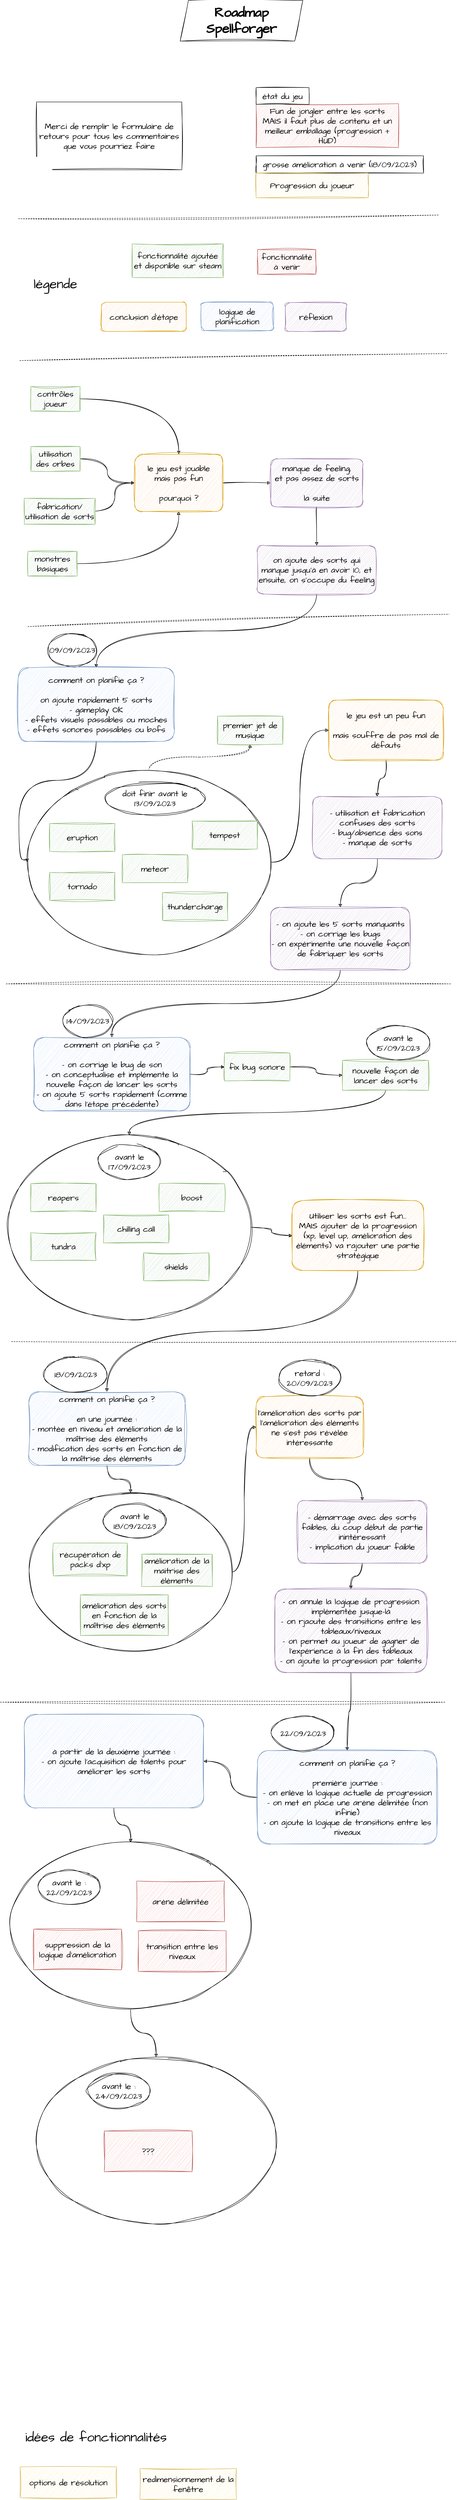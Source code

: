 <mxfile version="21.6.8" type="device">
  <diagram name="Page-1" id="iw9HBjLqABTfdSqXGwMk">
    <mxGraphModel dx="4088" dy="2394" grid="0" gridSize="10" guides="1" tooltips="1" connect="1" arrows="1" fold="1" page="1" pageScale="1" pageWidth="1169" pageHeight="827" background="none" math="0" shadow="0">
      <root>
        <mxCell id="0" />
        <mxCell id="1" parent="0" />
        <mxCell id="prTSOB0Ut9Qwy-XwtZUk-22" style="edgeStyle=orthogonalEdgeStyle;sketch=1;hachureGap=4;jiggle=2;curveFitting=1;orthogonalLoop=1;jettySize=auto;html=1;fontFamily=Architects Daughter;fontSource=https%3A%2F%2Ffonts.googleapis.com%2Fcss%3Ffamily%3DArchitects%2BDaughter;fontSize=16;curved=1;" edge="1" parent="1" source="prTSOB0Ut9Qwy-XwtZUk-18" target="prTSOB0Ut9Qwy-XwtZUk-21">
          <mxGeometry relative="1" as="geometry" />
        </mxCell>
        <mxCell id="prTSOB0Ut9Qwy-XwtZUk-18" value="" style="ellipse;whiteSpace=wrap;html=1;sketch=1;hachureGap=4;jiggle=2;curveFitting=1;fontFamily=Architects Daughter;fontSource=https%3A%2F%2Ffonts.googleapis.com%2Fcss%3Ffamily%3DArchitects%2BDaughter;fontSize=20;" vertex="1" parent="1">
          <mxGeometry x="49" y="4518" width="587" height="405" as="geometry" />
        </mxCell>
        <mxCell id="t03bDn6xGk0svH1o40CN-93" style="edgeStyle=orthogonalEdgeStyle;sketch=1;hachureGap=4;jiggle=2;curveFitting=1;orthogonalLoop=1;jettySize=auto;html=1;fontFamily=Architects Daughter;fontSource=https%3A%2F%2Ffonts.googleapis.com%2Fcss%3Ffamily%3DArchitects%2BDaughter;fontSize=16;curved=1;dashed=1;" parent="1" source="t03bDn6xGk0svH1o40CN-61" target="t03bDn6xGk0svH1o40CN-92" edge="1">
          <mxGeometry relative="1" as="geometry" />
        </mxCell>
        <mxCell id="4Mnw6en9qDmpaSsgo7LY-3" style="edgeStyle=orthogonalEdgeStyle;sketch=1;hachureGap=4;jiggle=2;curveFitting=1;orthogonalLoop=1;jettySize=auto;html=1;exitX=1;exitY=0.5;exitDx=0;exitDy=0;entryX=0;entryY=0.5;entryDx=0;entryDy=0;fontFamily=Architects Daughter;fontSource=https%3A%2F%2Ffonts.googleapis.com%2Fcss%3Ffamily%3DArchitects%2BDaughter;fontSize=16;curved=1;" parent="1" source="t03bDn6xGk0svH1o40CN-61" target="t03bDn6xGk0svH1o40CN-59" edge="1">
          <mxGeometry relative="1" as="geometry" />
        </mxCell>
        <mxCell id="t03bDn6xGk0svH1o40CN-61" value="" style="ellipse;whiteSpace=wrap;html=1;sketch=1;hachureGap=4;jiggle=2;curveFitting=1;fontFamily=Architects Daughter;fontSource=https%3A%2F%2Ffonts.googleapis.com%2Fcss%3Ffamily%3DArchitects%2BDaughter;fontSize=20;" parent="1" vertex="1">
          <mxGeometry x="90" y="1910" width="594" height="448" as="geometry" />
        </mxCell>
        <mxCell id="t03bDn6xGk0svH1o40CN-21" style="edgeStyle=orthogonalEdgeStyle;sketch=1;hachureGap=4;jiggle=2;curveFitting=1;orthogonalLoop=1;jettySize=auto;html=1;exitX=1;exitY=0.5;exitDx=0;exitDy=0;fontFamily=Architects Daughter;fontSource=https%3A%2F%2Ffonts.googleapis.com%2Fcss%3Ffamily%3DArchitects%2BDaughter;fontSize=16;curved=1;" parent="1" source="t03bDn6xGk0svH1o40CN-8" target="t03bDn6xGk0svH1o40CN-19" edge="1">
          <mxGeometry relative="1" as="geometry" />
        </mxCell>
        <mxCell id="t03bDn6xGk0svH1o40CN-8" value="contrôles joueur" style="rounded=0;whiteSpace=wrap;html=1;sketch=1;hachureGap=4;jiggle=2;curveFitting=1;fontFamily=Architects Daughter;fontSource=https%3A%2F%2Ffonts.googleapis.com%2Fcss%3Ffamily%3DArchitects%2BDaughter;fontSize=20;fillColor=#d5e8d4;strokeColor=#82b366;" parent="1" vertex="1">
          <mxGeometry x="99" y="977" width="120" height="60" as="geometry" />
        </mxCell>
        <mxCell id="t03bDn6xGk0svH1o40CN-20" style="edgeStyle=orthogonalEdgeStyle;sketch=1;hachureGap=4;jiggle=2;curveFitting=1;orthogonalLoop=1;jettySize=auto;html=1;exitX=1;exitY=0.5;exitDx=0;exitDy=0;fontFamily=Architects Daughter;fontSource=https%3A%2F%2Ffonts.googleapis.com%2Fcss%3Ffamily%3DArchitects%2BDaughter;fontSize=16;curved=1;" parent="1" source="t03bDn6xGk0svH1o40CN-9" target="t03bDn6xGk0svH1o40CN-19" edge="1">
          <mxGeometry relative="1" as="geometry" />
        </mxCell>
        <mxCell id="t03bDn6xGk0svH1o40CN-9" value="utilisation des orbes" style="rounded=0;whiteSpace=wrap;html=1;sketch=1;hachureGap=4;jiggle=2;curveFitting=1;fontFamily=Architects Daughter;fontSource=https%3A%2F%2Ffonts.googleapis.com%2Fcss%3Ffamily%3DArchitects%2BDaughter;fontSize=20;fillColor=#d5e8d4;strokeColor=#82b366;" parent="1" vertex="1">
          <mxGeometry x="99" y="1123" width="120" height="60" as="geometry" />
        </mxCell>
        <mxCell id="t03bDn6xGk0svH1o40CN-22" style="edgeStyle=orthogonalEdgeStyle;sketch=1;hachureGap=4;jiggle=2;curveFitting=1;orthogonalLoop=1;jettySize=auto;html=1;exitX=1;exitY=0.5;exitDx=0;exitDy=0;fontFamily=Architects Daughter;fontSource=https%3A%2F%2Ffonts.googleapis.com%2Fcss%3Ffamily%3DArchitects%2BDaughter;fontSize=16;curved=1;" parent="1" source="t03bDn6xGk0svH1o40CN-10" target="t03bDn6xGk0svH1o40CN-19" edge="1">
          <mxGeometry relative="1" as="geometry" />
        </mxCell>
        <mxCell id="t03bDn6xGk0svH1o40CN-10" value="fabrication/&lt;br&gt;utilisation de sorts" style="rounded=0;whiteSpace=wrap;html=1;sketch=1;hachureGap=4;jiggle=2;curveFitting=1;fontFamily=Architects Daughter;fontSource=https%3A%2F%2Ffonts.googleapis.com%2Fcss%3Ffamily%3DArchitects%2BDaughter;fontSize=20;fillColor=#d5e8d4;strokeColor=#82b366;" parent="1" vertex="1">
          <mxGeometry x="83" y="1249" width="173" height="63" as="geometry" />
        </mxCell>
        <mxCell id="t03bDn6xGk0svH1o40CN-23" style="edgeStyle=orthogonalEdgeStyle;sketch=1;hachureGap=4;jiggle=2;curveFitting=1;orthogonalLoop=1;jettySize=auto;html=1;exitX=1;exitY=0.5;exitDx=0;exitDy=0;fontFamily=Architects Daughter;fontSource=https%3A%2F%2Ffonts.googleapis.com%2Fcss%3Ffamily%3DArchitects%2BDaughter;fontSize=16;curved=1;" parent="1" source="t03bDn6xGk0svH1o40CN-11" target="t03bDn6xGk0svH1o40CN-19" edge="1">
          <mxGeometry relative="1" as="geometry" />
        </mxCell>
        <mxCell id="t03bDn6xGk0svH1o40CN-11" value="monstres basiques" style="rounded=0;whiteSpace=wrap;html=1;sketch=1;hachureGap=4;jiggle=2;curveFitting=1;fontFamily=Architects Daughter;fontSource=https%3A%2F%2Ffonts.googleapis.com%2Fcss%3Ffamily%3DArchitects%2BDaughter;fontSize=20;fillColor=#d5e8d4;strokeColor=#82b366;" parent="1" vertex="1">
          <mxGeometry x="92" y="1378" width="120" height="60" as="geometry" />
        </mxCell>
        <mxCell id="t03bDn6xGk0svH1o40CN-26" style="edgeStyle=orthogonalEdgeStyle;sketch=1;hachureGap=4;jiggle=2;curveFitting=1;orthogonalLoop=1;jettySize=auto;html=1;exitX=1;exitY=0.5;exitDx=0;exitDy=0;fontFamily=Architects Daughter;fontSource=https%3A%2F%2Ffonts.googleapis.com%2Fcss%3Ffamily%3DArchitects%2BDaughter;fontSize=16;curved=1;" parent="1" source="t03bDn6xGk0svH1o40CN-19" target="t03bDn6xGk0svH1o40CN-68" edge="1">
          <mxGeometry relative="1" as="geometry">
            <mxPoint x="660.0" y="1209.526" as="targetPoint" />
          </mxGeometry>
        </mxCell>
        <mxCell id="t03bDn6xGk0svH1o40CN-19" value="le jeu est jouable&lt;br&gt;mais pas fun&lt;br&gt;&lt;br&gt;pourquoi ?" style="rounded=1;whiteSpace=wrap;html=1;sketch=1;hachureGap=4;jiggle=2;curveFitting=1;fontFamily=Architects Daughter;fontSource=https%3A%2F%2Ffonts.googleapis.com%2Fcss%3Ffamily%3DArchitects%2BDaughter;fontSize=20;fillColor=#ffe6cc;strokeColor=#d79b00;" parent="1" vertex="1">
          <mxGeometry x="352" y="1142" width="215" height="139" as="geometry" />
        </mxCell>
        <mxCell id="t03bDn6xGk0svH1o40CN-29" style="edgeStyle=orthogonalEdgeStyle;sketch=1;hachureGap=4;jiggle=2;curveFitting=1;orthogonalLoop=1;jettySize=auto;html=1;fontFamily=Architects Daughter;fontSource=https%3A%2F%2Ffonts.googleapis.com%2Fcss%3Ffamily%3DArchitects%2BDaughter;fontSize=16;curved=1;" parent="1" source="t03bDn6xGk0svH1o40CN-68" target="t03bDn6xGk0svH1o40CN-73" edge="1">
          <mxGeometry relative="1" as="geometry">
            <mxPoint x="777.5" y="1271" as="sourcePoint" />
            <mxPoint x="795.5" y="1370" as="targetPoint" />
          </mxGeometry>
        </mxCell>
        <mxCell id="t03bDn6xGk0svH1o40CN-34" style="edgeStyle=orthogonalEdgeStyle;sketch=1;hachureGap=4;jiggle=2;curveFitting=1;orthogonalLoop=1;jettySize=auto;html=1;exitX=0.5;exitY=1;exitDx=0;exitDy=0;fontFamily=Architects Daughter;fontSource=https%3A%2F%2Ffonts.googleapis.com%2Fcss%3Ffamily%3DArchitects%2BDaughter;fontSize=16;curved=1;" parent="1" source="t03bDn6xGk0svH1o40CN-73" target="t03bDn6xGk0svH1o40CN-74" edge="1">
          <mxGeometry relative="1" as="geometry">
            <mxPoint x="795.5" y="1493" as="sourcePoint" />
            <mxPoint x="275" y="1648" as="targetPoint" />
          </mxGeometry>
        </mxCell>
        <mxCell id="t03bDn6xGk0svH1o40CN-31" value="Roadmap&lt;br style=&quot;font-size: 32px;&quot;&gt;Spellforger" style="shape=parallelogram;perimeter=parallelogramPerimeter;whiteSpace=wrap;html=1;fixedSize=1;sketch=1;hachureGap=4;jiggle=2;curveFitting=1;fontFamily=Architects Daughter;fontSource=https%3A%2F%2Ffonts.googleapis.com%2Fcss%3Ffamily%3DArchitects%2BDaughter;fontSize=32;fontStyle=1" parent="1" vertex="1">
          <mxGeometry x="463" y="38" width="299" height="99" as="geometry" />
        </mxCell>
        <mxCell id="t03bDn6xGk0svH1o40CN-32" value="" style="endArrow=none;dashed=1;html=1;rounded=0;sketch=1;hachureGap=4;jiggle=2;curveFitting=1;fontFamily=Architects Daughter;fontSource=https%3A%2F%2Ffonts.googleapis.com%2Fcss%3Ffamily%3DArchitects%2BDaughter;fontSize=16;" parent="1" edge="1">
          <mxGeometry width="50" height="50" relative="1" as="geometry">
            <mxPoint x="92" y="1561" as="sourcePoint" />
            <mxPoint x="1118" y="1531" as="targetPoint" />
          </mxGeometry>
        </mxCell>
        <mxCell id="t03bDn6xGk0svH1o40CN-35" value="meteor" style="rounded=0;whiteSpace=wrap;html=1;sketch=1;hachureGap=4;jiggle=2;curveFitting=1;fontFamily=Architects Daughter;fontSource=https%3A%2F%2Ffonts.googleapis.com%2Fcss%3Ffamily%3DArchitects%2BDaughter;fontSize=20;fillColor=#d5e8d4;strokeColor=#82b366;" parent="1" vertex="1">
          <mxGeometry x="322" y="2116" width="159" height="68" as="geometry" />
        </mxCell>
        <mxCell id="t03bDn6xGk0svH1o40CN-37" value="eruption" style="rounded=0;whiteSpace=wrap;html=1;sketch=1;hachureGap=4;jiggle=2;curveFitting=1;fontFamily=Architects Daughter;fontSource=https%3A%2F%2Ffonts.googleapis.com%2Fcss%3Ffamily%3DArchitects%2BDaughter;fontSize=20;fillColor=#d5e8d4;strokeColor=#82b366;" parent="1" vertex="1">
          <mxGeometry x="145" y="2040" width="159" height="68" as="geometry" />
        </mxCell>
        <mxCell id="t03bDn6xGk0svH1o40CN-42" value="tornado" style="rounded=0;whiteSpace=wrap;html=1;sketch=1;hachureGap=4;jiggle=2;curveFitting=1;fontFamily=Architects Daughter;fontSource=https%3A%2F%2Ffonts.googleapis.com%2Fcss%3Ffamily%3DArchitects%2BDaughter;fontSize=20;fillColor=#d5e8d4;strokeColor=#82b366;" parent="1" vertex="1">
          <mxGeometry x="145" y="2159" width="159" height="68" as="geometry" />
        </mxCell>
        <mxCell id="t03bDn6xGk0svH1o40CN-47" value="tempest" style="rounded=0;whiteSpace=wrap;html=1;sketch=1;hachureGap=4;jiggle=2;curveFitting=1;fontFamily=Architects Daughter;fontSource=https%3A%2F%2Ffonts.googleapis.com%2Fcss%3Ffamily%3DArchitects%2BDaughter;fontSize=20;fillColor=#d5e8d4;strokeColor=#82b366;" parent="1" vertex="1">
          <mxGeometry x="492" y="2034" width="159" height="68" as="geometry" />
        </mxCell>
        <mxCell id="t03bDn6xGk0svH1o40CN-50" value="thundercharge" style="rounded=0;whiteSpace=wrap;html=1;sketch=1;hachureGap=4;jiggle=2;curveFitting=1;fontFamily=Architects Daughter;fontSource=https%3A%2F%2Ffonts.googleapis.com%2Fcss%3Ffamily%3DArchitects%2BDaughter;fontSize=20;fillColor=#d5e8d4;strokeColor=#82b366;" parent="1" vertex="1">
          <mxGeometry x="420" y="2208" width="159" height="68" as="geometry" />
        </mxCell>
        <mxCell id="t03bDn6xGk0svH1o40CN-57" value="09/09/2023" style="ellipse;whiteSpace=wrap;html=1;sketch=1;hachureGap=4;jiggle=2;curveFitting=1;fontFamily=Architects Daughter;fontSource=https%3A%2F%2Ffonts.googleapis.com%2Fcss%3Ffamily%3DArchitects%2BDaughter;fontSize=20;" parent="1" vertex="1">
          <mxGeometry x="140" y="1578" width="120" height="80" as="geometry" />
        </mxCell>
        <mxCell id="t03bDn6xGk0svH1o40CN-58" value="doit finir avant le&lt;br&gt;13/09/2023" style="ellipse;whiteSpace=wrap;html=1;sketch=1;hachureGap=4;jiggle=2;curveFitting=1;fontFamily=Architects Daughter;fontSource=https%3A%2F%2Ffonts.googleapis.com%2Fcss%3Ffamily%3DArchitects%2BDaughter;fontSize=20;" parent="1" vertex="1">
          <mxGeometry x="280" y="1939" width="243" height="80" as="geometry" />
        </mxCell>
        <mxCell id="4Mnw6en9qDmpaSsgo7LY-2" style="edgeStyle=orthogonalEdgeStyle;sketch=1;hachureGap=4;jiggle=2;curveFitting=1;orthogonalLoop=1;jettySize=auto;html=1;exitX=0.5;exitY=1;exitDx=0;exitDy=0;fontFamily=Architects Daughter;fontSource=https%3A%2F%2Ffonts.googleapis.com%2Fcss%3Ffamily%3DArchitects%2BDaughter;fontSize=16;curved=1;" parent="1" source="t03bDn6xGk0svH1o40CN-59" target="4Mnw6en9qDmpaSsgo7LY-1" edge="1">
          <mxGeometry relative="1" as="geometry" />
        </mxCell>
        <mxCell id="t03bDn6xGk0svH1o40CN-59" value="le jeu est un peu fun&lt;br&gt;&lt;br&gt;mais souffre de pas mal de défauts" style="rounded=1;whiteSpace=wrap;html=1;sketch=1;hachureGap=4;jiggle=2;curveFitting=1;fontFamily=Architects Daughter;fontSource=https%3A%2F%2Ffonts.googleapis.com%2Fcss%3Ffamily%3DArchitects%2BDaughter;fontSize=20;fillColor=#ffe6cc;strokeColor=#d79b00;" parent="1" vertex="1">
          <mxGeometry x="825" y="1740" width="279" height="146" as="geometry" />
        </mxCell>
        <mxCell id="t03bDn6xGk0svH1o40CN-66" value="fonctionnalité ajoutée et disponible sur steam" style="rounded=0;whiteSpace=wrap;html=1;sketch=1;hachureGap=4;jiggle=2;curveFitting=1;fontFamily=Architects Daughter;fontSource=https%3A%2F%2Ffonts.googleapis.com%2Fcss%3Ffamily%3DArchitects%2BDaughter;fontSize=20;fillColor=#d5e8d4;strokeColor=#82b366;" parent="1" vertex="1">
          <mxGeometry x="346" y="630" width="222" height="82" as="geometry" />
        </mxCell>
        <mxCell id="t03bDn6xGk0svH1o40CN-67" value="fonctionnalité&lt;br&gt;à venir" style="rounded=0;whiteSpace=wrap;html=1;sketch=1;hachureGap=4;jiggle=2;curveFitting=1;fontFamily=Architects Daughter;fontSource=https%3A%2F%2Ffonts.googleapis.com%2Fcss%3Ffamily%3DArchitects%2BDaughter;fontSize=20;fillColor=#f8cecc;strokeColor=#b85450;" parent="1" vertex="1">
          <mxGeometry x="651.5" y="644" width="142" height="60" as="geometry" />
        </mxCell>
        <mxCell id="t03bDn6xGk0svH1o40CN-68" value="manque de feeling,&lt;br&gt;et pas assez de sorts&lt;br&gt;&lt;br&gt;la suite" style="rounded=1;whiteSpace=wrap;html=1;sketch=1;hachureGap=4;jiggle=2;curveFitting=1;fontFamily=Architects Daughter;fontSource=https%3A%2F%2Ffonts.googleapis.com%2Fcss%3Ffamily%3DArchitects%2BDaughter;fontSize=20;fillColor=#e1d5e7;strokeColor=#9673a6;" parent="1" vertex="1">
          <mxGeometry x="683.5" y="1153" width="224" height="117" as="geometry" />
        </mxCell>
        <mxCell id="t03bDn6xGk0svH1o40CN-73" value="on ajoute des sorts qui manque jusqu&#39;à en avoir 10, et ensuite, on s&#39;occupe du feeling" style="rounded=1;whiteSpace=wrap;html=1;sketch=1;hachureGap=4;jiggle=2;curveFitting=1;fontFamily=Architects Daughter;fontSource=https%3A%2F%2Ffonts.googleapis.com%2Fcss%3Ffamily%3DArchitects%2BDaughter;fontSize=20;fillColor=#e1d5e7;strokeColor=#9673a6;" parent="1" vertex="1">
          <mxGeometry x="651" y="1364" width="289" height="118" as="geometry" />
        </mxCell>
        <mxCell id="t03bDn6xGk0svH1o40CN-81" style="edgeStyle=orthogonalEdgeStyle;sketch=1;hachureGap=4;jiggle=2;curveFitting=1;orthogonalLoop=1;jettySize=auto;html=1;entryX=0;entryY=0.5;entryDx=0;entryDy=0;fontFamily=Architects Daughter;fontSource=https%3A%2F%2Ffonts.googleapis.com%2Fcss%3Ffamily%3DArchitects%2BDaughter;fontSize=16;curved=1;" parent="1" source="t03bDn6xGk0svH1o40CN-74" target="t03bDn6xGk0svH1o40CN-61" edge="1">
          <mxGeometry relative="1" as="geometry">
            <Array as="points">
              <mxPoint x="259" y="1935" />
              <mxPoint x="70" y="1935" />
              <mxPoint x="70" y="2128" />
              <mxPoint x="90" y="2128" />
            </Array>
          </mxGeometry>
        </mxCell>
        <mxCell id="t03bDn6xGk0svH1o40CN-74" value="comment on planifie ça ?&lt;br&gt;&lt;br&gt;on ajoute rapidement 5 sorts&lt;br&gt;- gameplay OK&lt;br&gt;- effets visuels passables ou moches&lt;br&gt;- effets sonores passables ou bofs" style="rounded=1;whiteSpace=wrap;html=1;sketch=1;hachureGap=4;jiggle=2;curveFitting=1;fontFamily=Architects Daughter;fontSource=https%3A%2F%2Ffonts.googleapis.com%2Fcss%3Ffamily%3DArchitects%2BDaughter;fontSize=20;fillColor=#dae8fc;strokeColor=#6c8ebf;" parent="1" vertex="1">
          <mxGeometry x="68" y="1661" width="381" height="179" as="geometry" />
        </mxCell>
        <mxCell id="t03bDn6xGk0svH1o40CN-77" value="conclusion d&#39;étape" style="rounded=1;whiteSpace=wrap;html=1;sketch=1;hachureGap=4;jiggle=2;curveFitting=1;fontFamily=Architects Daughter;fontSource=https%3A%2F%2Ffonts.googleapis.com%2Fcss%3Ffamily%3DArchitects%2BDaughter;fontSize=20;fillColor=#ffe6cc;strokeColor=#d79b00;" parent="1" vertex="1">
          <mxGeometry x="271" y="772" width="207" height="71" as="geometry" />
        </mxCell>
        <mxCell id="t03bDn6xGk0svH1o40CN-78" value="logique de planification" style="rounded=1;whiteSpace=wrap;html=1;sketch=1;hachureGap=4;jiggle=2;curveFitting=1;fontFamily=Architects Daughter;fontSource=https%3A%2F%2Ffonts.googleapis.com%2Fcss%3Ffamily%3DArchitects%2BDaughter;fontSize=20;fillColor=#dae8fc;strokeColor=#6c8ebf;" parent="1" vertex="1">
          <mxGeometry x="514" y="772" width="176" height="69" as="geometry" />
        </mxCell>
        <mxCell id="t03bDn6xGk0svH1o40CN-83" value="réflexion" style="rounded=1;whiteSpace=wrap;html=1;sketch=1;hachureGap=4;jiggle=2;curveFitting=1;fontFamily=Architects Daughter;fontSource=https%3A%2F%2Ffonts.googleapis.com%2Fcss%3Ffamily%3DArchitects%2BDaughter;fontSize=20;fillColor=#e1d5e7;strokeColor=#9673a6;" parent="1" vertex="1">
          <mxGeometry x="719" y="773" width="149" height="70" as="geometry" />
        </mxCell>
        <mxCell id="t03bDn6xGk0svH1o40CN-84" value="" style="endArrow=none;dashed=1;html=1;rounded=0;sketch=1;hachureGap=4;jiggle=2;curveFitting=1;fontFamily=Architects Daughter;fontSource=https%3A%2F%2Ffonts.googleapis.com%2Fcss%3Ffamily%3DArchitects%2BDaughter;fontSize=16;" parent="1" edge="1">
          <mxGeometry width="50" height="50" relative="1" as="geometry">
            <mxPoint x="69" y="569" as="sourcePoint" />
            <mxPoint x="1094" y="560" as="targetPoint" />
          </mxGeometry>
        </mxCell>
        <mxCell id="t03bDn6xGk0svH1o40CN-85" value="" style="endArrow=none;dashed=1;html=1;rounded=0;sketch=1;hachureGap=4;jiggle=2;curveFitting=1;fontFamily=Architects Daughter;fontSource=https%3A%2F%2Ffonts.googleapis.com%2Fcss%3Ffamily%3DArchitects%2BDaughter;fontSize=16;" parent="1" edge="1">
          <mxGeometry width="50" height="50" relative="1" as="geometry">
            <mxPoint x="39" y="2430" as="sourcePoint" />
            <mxPoint x="1122" y="2430" as="targetPoint" />
          </mxGeometry>
        </mxCell>
        <mxCell id="t03bDn6xGk0svH1o40CN-86" value="" style="endArrow=none;dashed=1;html=1;rounded=0;sketch=1;hachureGap=4;jiggle=2;curveFitting=1;fontFamily=Architects Daughter;fontSource=https%3A%2F%2Ffonts.googleapis.com%2Fcss%3Ffamily%3DArchitects%2BDaughter;fontSize=16;" parent="1" edge="1">
          <mxGeometry width="50" height="50" relative="1" as="geometry">
            <mxPoint x="72" y="914" as="sourcePoint" />
            <mxPoint x="1114" y="897" as="targetPoint" />
          </mxGeometry>
        </mxCell>
        <mxCell id="t03bDn6xGk0svH1o40CN-92" value="premier jet de musique" style="rounded=0;whiteSpace=wrap;html=1;sketch=1;hachureGap=4;jiggle=2;curveFitting=1;fontFamily=Architects Daughter;fontSource=https%3A%2F%2Ffonts.googleapis.com%2Fcss%3Ffamily%3DArchitects%2BDaughter;fontSize=20;fillColor=#d5e8d4;strokeColor=#82b366;" parent="1" vertex="1">
          <mxGeometry x="554" y="1779" width="159" height="68" as="geometry" />
        </mxCell>
        <mxCell id="t03bDn6xGk0svH1o40CN-96" value="Fun de jongler entre les sorts&lt;br&gt;MAIS il faut plus de contenu et un meilleur emballage (progression + HUD)" style="rounded=0;whiteSpace=wrap;html=1;sketch=1;hachureGap=4;jiggle=2;curveFitting=1;fontFamily=Architects Daughter;fontSource=https%3A%2F%2Ffonts.googleapis.com%2Fcss%3Ffamily%3DArchitects%2BDaughter;fontSize=20;fillColor=#f8cecc;strokeColor=#b85450;" parent="1" vertex="1">
          <mxGeometry x="648" y="289" width="347" height="107" as="geometry" />
        </mxCell>
        <mxCell id="t03bDn6xGk0svH1o40CN-97" value="état du jeu" style="rounded=0;whiteSpace=wrap;html=1;sketch=1;hachureGap=4;jiggle=2;curveFitting=1;fontFamily=Architects Daughter;fontSource=https%3A%2F%2Ffonts.googleapis.com%2Fcss%3Ffamily%3DArchitects%2BDaughter;fontSize=20;" parent="1" vertex="1">
          <mxGeometry x="648" y="250" width="129" height="41" as="geometry" />
        </mxCell>
        <mxCell id="t03bDn6xGk0svH1o40CN-98" value="grosse amélioration à venir (18/09/2023)" style="rounded=0;whiteSpace=wrap;html=1;sketch=1;hachureGap=4;jiggle=2;curveFitting=1;fontFamily=Architects Daughter;fontSource=https%3A%2F%2Ffonts.googleapis.com%2Fcss%3Ffamily%3DArchitects%2BDaughter;fontSize=20;" parent="1" vertex="1">
          <mxGeometry x="648" y="416" width="408" height="42" as="geometry" />
        </mxCell>
        <mxCell id="t03bDn6xGk0svH1o40CN-100" value="Progression du joueur" style="rounded=0;whiteSpace=wrap;html=1;sketch=1;hachureGap=4;jiggle=2;curveFitting=1;fontFamily=Architects Daughter;fontSource=https%3A%2F%2Ffonts.googleapis.com%2Fcss%3Ffamily%3DArchitects%2BDaughter;fontSize=20;fillColor=#fff2cc;strokeColor=#d6b656;" parent="1" vertex="1">
          <mxGeometry x="648" y="458" width="273" height="60" as="geometry" />
        </mxCell>
        <mxCell id="t03bDn6xGk0svH1o40CN-102" value="options de résolution" style="rounded=0;whiteSpace=wrap;html=1;sketch=1;hachureGap=4;jiggle=2;curveFitting=1;fontFamily=Architects Daughter;fontSource=https%3A%2F%2Ffonts.googleapis.com%2Fcss%3Ffamily%3DArchitects%2BDaughter;fontSize=20;fillColor=#fff2cc;strokeColor=#d6b656;" parent="1" vertex="1">
          <mxGeometry x="73" y="6037" width="235" height="75" as="geometry" />
        </mxCell>
        <mxCell id="t03bDn6xGk0svH1o40CN-104" value="légende" style="text;html=1;strokeColor=none;fillColor=none;align=center;verticalAlign=middle;whiteSpace=wrap;rounded=0;fontSize=32;fontFamily=Architects Daughter;" parent="1" vertex="1">
          <mxGeometry x="129" y="714" width="60" height="30" as="geometry" />
        </mxCell>
        <mxCell id="t03bDn6xGk0svH1o40CN-107" value="idées de fonctionnalités" style="text;html=1;strokeColor=none;fillColor=none;align=center;verticalAlign=middle;whiteSpace=wrap;rounded=0;fontSize=32;fontFamily=Architects Daughter;" parent="1" vertex="1">
          <mxGeometry x="68" y="5932" width="380" height="67" as="geometry" />
        </mxCell>
        <mxCell id="H5vm-Po7Uamn4ExQWBYj-1" value="Merci de remplir le formulaire de retours pour tous les commentaires que vous pourriez faire" style="rounded=0;whiteSpace=wrap;html=1;sketch=1;hachureGap=4;jiggle=2;curveFitting=1;fontFamily=Architects Daughter;fontSource=https%3A%2F%2Ffonts.googleapis.com%2Fcss%3Ffamily%3DArchitects%2BDaughter;fontSize=20;" parent="1" vertex="1">
          <mxGeometry x="113" y="285" width="354" height="165" as="geometry" />
        </mxCell>
        <mxCell id="H5vm-Po7Uamn4ExQWBYj-3" value="redimensionnement de la fenêtre" style="rounded=0;whiteSpace=wrap;html=1;sketch=1;hachureGap=4;jiggle=2;curveFitting=1;fontFamily=Architects Daughter;fontSource=https%3A%2F%2Ffonts.googleapis.com%2Fcss%3Ffamily%3DArchitects%2BDaughter;fontSize=20;fillColor=#fff2cc;strokeColor=#d6b656;" parent="1" vertex="1">
          <mxGeometry x="365" y="6041" width="235" height="75" as="geometry" />
        </mxCell>
        <mxCell id="4Mnw6en9qDmpaSsgo7LY-7" style="edgeStyle=orthogonalEdgeStyle;sketch=1;hachureGap=4;jiggle=2;curveFitting=1;orthogonalLoop=1;jettySize=auto;html=1;exitX=0.5;exitY=1;exitDx=0;exitDy=0;fontFamily=Architects Daughter;fontSource=https%3A%2F%2Ffonts.googleapis.com%2Fcss%3Ffamily%3DArchitects%2BDaughter;fontSize=16;curved=1;" parent="1" source="4Mnw6en9qDmpaSsgo7LY-1" target="4Mnw6en9qDmpaSsgo7LY-6" edge="1">
          <mxGeometry relative="1" as="geometry" />
        </mxCell>
        <mxCell id="4Mnw6en9qDmpaSsgo7LY-1" value="- utilisation et fabrication confuses des sorts&lt;br&gt;- bug/absence des sons&lt;br&gt;- manque de sorts" style="rounded=1;whiteSpace=wrap;html=1;sketch=1;hachureGap=4;jiggle=2;curveFitting=1;fontFamily=Architects Daughter;fontSource=https%3A%2F%2Ffonts.googleapis.com%2Fcss%3Ffamily%3DArchitects%2BDaughter;fontSize=20;fillColor=#e1d5e7;strokeColor=#9673a6;" parent="1" vertex="1">
          <mxGeometry x="786" y="1974" width="315" height="152" as="geometry" />
        </mxCell>
        <mxCell id="4Mnw6en9qDmpaSsgo7LY-15" style="edgeStyle=orthogonalEdgeStyle;sketch=1;hachureGap=4;jiggle=2;curveFitting=1;orthogonalLoop=1;jettySize=auto;html=1;exitX=1;exitY=0.5;exitDx=0;exitDy=0;fontFamily=Architects Daughter;fontSource=https%3A%2F%2Ffonts.googleapis.com%2Fcss%3Ffamily%3DArchitects%2BDaughter;fontSize=16;curved=1;" parent="1" source="4Mnw6en9qDmpaSsgo7LY-4" target="4Mnw6en9qDmpaSsgo7LY-10" edge="1">
          <mxGeometry relative="1" as="geometry" />
        </mxCell>
        <mxCell id="4Mnw6en9qDmpaSsgo7LY-4" value="comment on planifie ça ?&lt;br&gt;&lt;br&gt;- on corrige le bug de son&lt;br&gt;- on conceptualise et implémente la nouvelle façon de lancer les sorts&lt;br&gt;- on ajoute 5 sorts rapidement (comme dans l&#39;étape précédente)" style="rounded=1;whiteSpace=wrap;html=1;sketch=1;hachureGap=4;jiggle=2;curveFitting=1;fontFamily=Architects Daughter;fontSource=https%3A%2F%2Ffonts.googleapis.com%2Fcss%3Ffamily%3DArchitects%2BDaughter;fontSize=20;fillColor=#dae8fc;strokeColor=#6c8ebf;" parent="1" vertex="1">
          <mxGeometry x="106" y="2560" width="381" height="179" as="geometry" />
        </mxCell>
        <mxCell id="4Mnw6en9qDmpaSsgo7LY-8" style="edgeStyle=orthogonalEdgeStyle;sketch=1;hachureGap=4;jiggle=2;curveFitting=1;orthogonalLoop=1;jettySize=auto;html=1;exitX=0.5;exitY=1;exitDx=0;exitDy=0;fontFamily=Architects Daughter;fontSource=https%3A%2F%2Ffonts.googleapis.com%2Fcss%3Ffamily%3DArchitects%2BDaughter;fontSize=16;curved=1;" parent="1" source="4Mnw6en9qDmpaSsgo7LY-6" target="4Mnw6en9qDmpaSsgo7LY-4" edge="1">
          <mxGeometry relative="1" as="geometry" />
        </mxCell>
        <mxCell id="4Mnw6en9qDmpaSsgo7LY-6" value="- on ajoute les 5 sorts manquants&lt;br&gt;- on corrige les bugs&lt;br&gt;- on expérimente une nouvelle façon de fabriquer les sorts" style="rounded=1;whiteSpace=wrap;html=1;sketch=1;hachureGap=4;jiggle=2;curveFitting=1;fontFamily=Architects Daughter;fontSource=https%3A%2F%2Ffonts.googleapis.com%2Fcss%3Ffamily%3DArchitects%2BDaughter;fontSize=20;fillColor=#e1d5e7;strokeColor=#9673a6;" parent="1" vertex="1">
          <mxGeometry x="683.5" y="2244" width="339" height="152" as="geometry" />
        </mxCell>
        <mxCell id="4Mnw6en9qDmpaSsgo7LY-9" value="14/09/2023" style="ellipse;whiteSpace=wrap;html=1;sketch=1;hachureGap=4;jiggle=2;curveFitting=1;fontFamily=Architects Daughter;fontSource=https%3A%2F%2Ffonts.googleapis.com%2Fcss%3Ffamily%3DArchitects%2BDaughter;fontSize=20;" parent="1" vertex="1">
          <mxGeometry x="178" y="2480" width="120" height="80" as="geometry" />
        </mxCell>
        <mxCell id="4Mnw6en9qDmpaSsgo7LY-13" style="edgeStyle=orthogonalEdgeStyle;sketch=1;hachureGap=4;jiggle=2;curveFitting=1;orthogonalLoop=1;jettySize=auto;html=1;exitX=1;exitY=0.5;exitDx=0;exitDy=0;fontFamily=Architects Daughter;fontSource=https%3A%2F%2Ffonts.googleapis.com%2Fcss%3Ffamily%3DArchitects%2BDaughter;fontSize=16;curved=1;" parent="1" source="4Mnw6en9qDmpaSsgo7LY-10" target="4Mnw6en9qDmpaSsgo7LY-12" edge="1">
          <mxGeometry relative="1" as="geometry" />
        </mxCell>
        <mxCell id="4Mnw6en9qDmpaSsgo7LY-10" value="fix bug sonore" style="rounded=0;whiteSpace=wrap;html=1;sketch=1;hachureGap=4;jiggle=2;curveFitting=1;fontFamily=Architects Daughter;fontSource=https%3A%2F%2Ffonts.googleapis.com%2Fcss%3Ffamily%3DArchitects%2BDaughter;fontSize=20;fillColor=#d5e8d4;strokeColor=#82b366;" parent="1" vertex="1">
          <mxGeometry x="571" y="2598" width="159" height="68" as="geometry" />
        </mxCell>
        <mxCell id="4Mnw6en9qDmpaSsgo7LY-23" style="edgeStyle=orthogonalEdgeStyle;sketch=1;hachureGap=4;jiggle=2;curveFitting=1;orthogonalLoop=1;jettySize=auto;html=1;exitX=0.5;exitY=1;exitDx=0;exitDy=0;entryX=0.5;entryY=0;entryDx=0;entryDy=0;fontFamily=Architects Daughter;fontSource=https%3A%2F%2Ffonts.googleapis.com%2Fcss%3Ffamily%3DArchitects%2BDaughter;fontSize=16;curved=1;" parent="1" source="4Mnw6en9qDmpaSsgo7LY-12" target="4Mnw6en9qDmpaSsgo7LY-16" edge="1">
          <mxGeometry relative="1" as="geometry" />
        </mxCell>
        <mxCell id="4Mnw6en9qDmpaSsgo7LY-12" value="nouvelle façon de lancer des sorts" style="rounded=0;whiteSpace=wrap;html=1;sketch=1;hachureGap=4;jiggle=2;curveFitting=1;fontFamily=Architects Daughter;fontSource=https%3A%2F%2Ffonts.googleapis.com%2Fcss%3Ffamily%3DArchitects%2BDaughter;fontSize=20;fillColor=#d5e8d4;strokeColor=#82b366;" parent="1" vertex="1">
          <mxGeometry x="858.5" y="2616" width="209.5" height="73" as="geometry" />
        </mxCell>
        <mxCell id="4Mnw6en9qDmpaSsgo7LY-14" value="avant le&lt;br&gt;15/09/2023" style="ellipse;whiteSpace=wrap;html=1;sketch=1;hachureGap=4;jiggle=2;curveFitting=1;fontFamily=Architects Daughter;fontSource=https%3A%2F%2Ffonts.googleapis.com%2Fcss%3Ffamily%3DArchitects%2BDaughter;fontSize=20;" parent="1" vertex="1">
          <mxGeometry x="918" y="2531" width="152.5" height="85" as="geometry" />
        </mxCell>
        <mxCell id="4Mnw6en9qDmpaSsgo7LY-25" style="edgeStyle=orthogonalEdgeStyle;sketch=1;hachureGap=4;jiggle=2;curveFitting=1;orthogonalLoop=1;jettySize=auto;html=1;exitX=1;exitY=0.5;exitDx=0;exitDy=0;fontFamily=Architects Daughter;fontSource=https%3A%2F%2Ffonts.googleapis.com%2Fcss%3Ffamily%3DArchitects%2BDaughter;fontSize=16;curved=1;" parent="1" source="4Mnw6en9qDmpaSsgo7LY-16" target="4Mnw6en9qDmpaSsgo7LY-24" edge="1">
          <mxGeometry relative="1" as="geometry" />
        </mxCell>
        <mxCell id="4Mnw6en9qDmpaSsgo7LY-16" value="" style="ellipse;whiteSpace=wrap;html=1;sketch=1;hachureGap=4;jiggle=2;curveFitting=1;fontFamily=Architects Daughter;fontSource=https%3A%2F%2Ffonts.googleapis.com%2Fcss%3Ffamily%3DArchitects%2BDaughter;fontSize=20;" parent="1" vertex="1">
          <mxGeometry x="42" y="2798" width="594" height="448" as="geometry" />
        </mxCell>
        <mxCell id="4Mnw6en9qDmpaSsgo7LY-17" value="chilling call" style="rounded=0;whiteSpace=wrap;html=1;sketch=1;hachureGap=4;jiggle=2;curveFitting=1;fontFamily=Architects Daughter;fontSource=https%3A%2F%2Ffonts.googleapis.com%2Fcss%3Ffamily%3DArchitects%2BDaughter;fontSize=20;fillColor=#d5e8d4;strokeColor=#82b366;" parent="1" vertex="1">
          <mxGeometry x="276" y="2992" width="159" height="68" as="geometry" />
        </mxCell>
        <mxCell id="4Mnw6en9qDmpaSsgo7LY-18" value="reapers" style="rounded=0;whiteSpace=wrap;html=1;sketch=1;hachureGap=4;jiggle=2;curveFitting=1;fontFamily=Architects Daughter;fontSource=https%3A%2F%2Ffonts.googleapis.com%2Fcss%3Ffamily%3DArchitects%2BDaughter;fontSize=20;fillColor=#d5e8d4;strokeColor=#82b366;" parent="1" vertex="1">
          <mxGeometry x="99" y="2916" width="159" height="68" as="geometry" />
        </mxCell>
        <mxCell id="4Mnw6en9qDmpaSsgo7LY-19" value="tundra" style="rounded=0;whiteSpace=wrap;html=1;sketch=1;hachureGap=4;jiggle=2;curveFitting=1;fontFamily=Architects Daughter;fontSource=https%3A%2F%2Ffonts.googleapis.com%2Fcss%3Ffamily%3DArchitects%2BDaughter;fontSize=20;fillColor=#d5e8d4;strokeColor=#82b366;" parent="1" vertex="1">
          <mxGeometry x="99" y="3035" width="159" height="68" as="geometry" />
        </mxCell>
        <mxCell id="4Mnw6en9qDmpaSsgo7LY-20" value="boost" style="rounded=0;whiteSpace=wrap;html=1;sketch=1;hachureGap=4;jiggle=2;curveFitting=1;fontFamily=Architects Daughter;fontSource=https%3A%2F%2Ffonts.googleapis.com%2Fcss%3Ffamily%3DArchitects%2BDaughter;fontSize=20;fillColor=#d5e8d4;strokeColor=#82b366;" parent="1" vertex="1">
          <mxGeometry x="412" y="2916" width="159" height="68" as="geometry" />
        </mxCell>
        <mxCell id="4Mnw6en9qDmpaSsgo7LY-21" value="shields" style="rounded=0;whiteSpace=wrap;html=1;sketch=1;hachureGap=4;jiggle=2;curveFitting=1;fontFamily=Architects Daughter;fontSource=https%3A%2F%2Ffonts.googleapis.com%2Fcss%3Ffamily%3DArchitects%2BDaughter;fontSize=20;fillColor=#d5e8d4;strokeColor=#82b366;" parent="1" vertex="1">
          <mxGeometry x="374" y="3084" width="159" height="68" as="geometry" />
        </mxCell>
        <mxCell id="4Mnw6en9qDmpaSsgo7LY-22" value="avant le&lt;br&gt;17/09/2023" style="ellipse;whiteSpace=wrap;html=1;sketch=1;hachureGap=4;jiggle=2;curveFitting=1;fontFamily=Architects Daughter;fontSource=https%3A%2F%2Ffonts.googleapis.com%2Fcss%3Ffamily%3DArchitects%2BDaughter;fontSize=20;" parent="1" vertex="1">
          <mxGeometry x="262.75" y="2820" width="152.5" height="85" as="geometry" />
        </mxCell>
        <mxCell id="SIEdCO1Ocyxo4KmFRoIF-12" style="edgeStyle=orthogonalEdgeStyle;sketch=1;hachureGap=4;jiggle=2;curveFitting=1;orthogonalLoop=1;jettySize=auto;html=1;exitX=0.5;exitY=1;exitDx=0;exitDy=0;fontFamily=Architects Daughter;fontSource=https%3A%2F%2Ffonts.googleapis.com%2Fcss%3Ffamily%3DArchitects%2BDaughter;fontSize=16;curved=1;" parent="1" source="4Mnw6en9qDmpaSsgo7LY-24" target="SIEdCO1Ocyxo4KmFRoIF-11" edge="1">
          <mxGeometry relative="1" as="geometry" />
        </mxCell>
        <mxCell id="4Mnw6en9qDmpaSsgo7LY-24" value="Utiliser les sorts est fun...&lt;br&gt;MAIS ajouter de la progression (xp, level up, amélioration des éléments) va rajouter une partie stratégique" style="rounded=1;whiteSpace=wrap;html=1;sketch=1;hachureGap=4;jiggle=2;curveFitting=1;fontFamily=Architects Daughter;fontSource=https%3A%2F%2Ffonts.googleapis.com%2Fcss%3Ffamily%3DArchitects%2BDaughter;fontSize=20;fillColor=#ffe6cc;strokeColor=#d79b00;" parent="1" vertex="1">
          <mxGeometry x="736" y="2957" width="320" height="170" as="geometry" />
        </mxCell>
        <mxCell id="prTSOB0Ut9Qwy-XwtZUk-4" style="edgeStyle=orthogonalEdgeStyle;sketch=1;hachureGap=4;jiggle=2;curveFitting=1;orthogonalLoop=1;jettySize=auto;html=1;entryX=0;entryY=0.5;entryDx=0;entryDy=0;fontFamily=Architects Daughter;fontSource=https%3A%2F%2Ffonts.googleapis.com%2Fcss%3Ffamily%3DArchitects%2BDaughter;fontSize=16;curved=1;" edge="1" parent="1" source="SIEdCO1Ocyxo4KmFRoIF-1" target="SIEdCO1Ocyxo4KmFRoIF-6">
          <mxGeometry relative="1" as="geometry" />
        </mxCell>
        <mxCell id="SIEdCO1Ocyxo4KmFRoIF-1" value="" style="ellipse;whiteSpace=wrap;html=1;sketch=1;hachureGap=4;jiggle=2;curveFitting=1;fontFamily=Architects Daughter;fontSource=https%3A%2F%2Ffonts.googleapis.com%2Fcss%3Ffamily%3DArchitects%2BDaughter;fontSize=20;" parent="1" vertex="1">
          <mxGeometry x="94" y="3668" width="496" height="385" as="geometry" />
        </mxCell>
        <mxCell id="SIEdCO1Ocyxo4KmFRoIF-3" value="avant le&lt;br&gt;18/09/2023" style="ellipse;whiteSpace=wrap;html=1;sketch=1;hachureGap=4;jiggle=2;curveFitting=1;fontFamily=Architects Daughter;fontSource=https%3A%2F%2Ffonts.googleapis.com%2Fcss%3Ffamily%3DArchitects%2BDaughter;fontSize=20;" parent="1" vertex="1">
          <mxGeometry x="276" y="3694" width="152.5" height="85" as="geometry" />
        </mxCell>
        <mxCell id="SIEdCO1Ocyxo4KmFRoIF-4" value="récupération de packs d&#39;xp" style="rounded=0;whiteSpace=wrap;html=1;sketch=1;hachureGap=4;jiggle=2;curveFitting=1;fontFamily=Architects Daughter;fontSource=https%3A%2F%2Ffonts.googleapis.com%2Fcss%3Ffamily%3DArchitects%2BDaughter;fontSize=20;fillColor=#d5e8d4;strokeColor=#82b366;" parent="1" vertex="1">
          <mxGeometry x="154" y="3790" width="180" height="80" as="geometry" />
        </mxCell>
        <mxCell id="SIEdCO1Ocyxo4KmFRoIF-5" value="amélioration de la maitrise des éléments" style="rounded=0;whiteSpace=wrap;html=1;sketch=1;hachureGap=4;jiggle=2;curveFitting=1;fontFamily=Architects Daughter;fontSource=https%3A%2F%2Ffonts.googleapis.com%2Fcss%3Ffamily%3DArchitects%2BDaughter;fontSize=20;fillColor=#d5e8d4;strokeColor=#82b366;" parent="1" vertex="1">
          <mxGeometry x="369.25" y="3817" width="172" height="79" as="geometry" />
        </mxCell>
        <mxCell id="prTSOB0Ut9Qwy-XwtZUk-3" style="edgeStyle=orthogonalEdgeStyle;sketch=1;hachureGap=4;jiggle=2;curveFitting=1;orthogonalLoop=1;jettySize=auto;html=1;fontFamily=Architects Daughter;fontSource=https%3A%2F%2Ffonts.googleapis.com%2Fcss%3Ffamily%3DArchitects%2BDaughter;fontSize=16;curved=1;" edge="1" parent="1" source="SIEdCO1Ocyxo4KmFRoIF-6" target="prTSOB0Ut9Qwy-XwtZUk-2">
          <mxGeometry relative="1" as="geometry" />
        </mxCell>
        <mxCell id="SIEdCO1Ocyxo4KmFRoIF-6" value="l&#39;amélioration des sorts par l&#39;amélioration des éléments ne s&#39;est pas révélée intéressante" style="rounded=1;whiteSpace=wrap;html=1;sketch=1;hachureGap=4;jiggle=2;curveFitting=1;fontFamily=Architects Daughter;fontSource=https%3A%2F%2Ffonts.googleapis.com%2Fcss%3Ffamily%3DArchitects%2BDaughter;fontSize=20;fillColor=#ffe6cc;strokeColor=#d79b00;" parent="1" vertex="1">
          <mxGeometry x="648" y="3434" width="261" height="149" as="geometry" />
        </mxCell>
        <mxCell id="SIEdCO1Ocyxo4KmFRoIF-13" style="edgeStyle=orthogonalEdgeStyle;sketch=1;hachureGap=4;jiggle=2;curveFitting=1;orthogonalLoop=1;jettySize=auto;html=1;exitX=0.5;exitY=1;exitDx=0;exitDy=0;fontFamily=Architects Daughter;fontSource=https%3A%2F%2Ffonts.googleapis.com%2Fcss%3Ffamily%3DArchitects%2BDaughter;fontSize=16;curved=1;" parent="1" source="SIEdCO1Ocyxo4KmFRoIF-11" target="SIEdCO1Ocyxo4KmFRoIF-1" edge="1">
          <mxGeometry relative="1" as="geometry" />
        </mxCell>
        <mxCell id="SIEdCO1Ocyxo4KmFRoIF-11" value="comment on planifie ça ?&lt;br&gt;&lt;br&gt;en une journée :&lt;br&gt;- montée en niveau et amélioration de la maîtrise des éléments&lt;br&gt;- modification des sorts en fonction de la maîtrise des éléments" style="rounded=1;whiteSpace=wrap;html=1;sketch=1;hachureGap=4;jiggle=2;curveFitting=1;fontFamily=Architects Daughter;fontSource=https%3A%2F%2Ffonts.googleapis.com%2Fcss%3Ffamily%3DArchitects%2BDaughter;fontSize=20;fillColor=#dae8fc;strokeColor=#6c8ebf;" parent="1" vertex="1">
          <mxGeometry x="94" y="3422" width="381" height="179" as="geometry" />
        </mxCell>
        <mxCell id="SIEdCO1Ocyxo4KmFRoIF-14" value="amélioration des sorts en fonction de la maîtrise des éléments" style="rounded=0;whiteSpace=wrap;html=1;sketch=1;hachureGap=4;jiggle=2;curveFitting=1;fontFamily=Architects Daughter;fontSource=https%3A%2F%2Ffonts.googleapis.com%2Fcss%3Ffamily%3DArchitects%2BDaughter;fontSize=20;fillColor=#d5e8d4;strokeColor=#82b366;" parent="1" vertex="1">
          <mxGeometry x="220" y="3916" width="214" height="99" as="geometry" />
        </mxCell>
        <mxCell id="SIEdCO1Ocyxo4KmFRoIF-15" value="18/09/2023" style="ellipse;whiteSpace=wrap;html=1;sketch=1;hachureGap=4;jiggle=2;curveFitting=1;fontFamily=Architects Daughter;fontSource=https%3A%2F%2Ffonts.googleapis.com%2Fcss%3Ffamily%3DArchitects%2BDaughter;fontSize=20;" parent="1" vertex="1">
          <mxGeometry x="132" y="3337" width="152.5" height="85" as="geometry" />
        </mxCell>
        <mxCell id="prTSOB0Ut9Qwy-XwtZUk-1" value="retard : 20/09/2023" style="ellipse;whiteSpace=wrap;html=1;sketch=1;hachureGap=4;jiggle=2;curveFitting=1;fontFamily=Architects Daughter;fontSource=https%3A%2F%2Ffonts.googleapis.com%2Fcss%3Ffamily%3DArchitects%2BDaughter;fontSize=20;" vertex="1" parent="1">
          <mxGeometry x="702.25" y="3346" width="152.5" height="85" as="geometry" />
        </mxCell>
        <mxCell id="prTSOB0Ut9Qwy-XwtZUk-6" style="edgeStyle=orthogonalEdgeStyle;sketch=1;hachureGap=4;jiggle=2;curveFitting=1;orthogonalLoop=1;jettySize=auto;html=1;fontFamily=Architects Daughter;fontSource=https%3A%2F%2Ffonts.googleapis.com%2Fcss%3Ffamily%3DArchitects%2BDaughter;fontSize=16;curved=1;" edge="1" parent="1" source="prTSOB0Ut9Qwy-XwtZUk-2" target="prTSOB0Ut9Qwy-XwtZUk-5">
          <mxGeometry relative="1" as="geometry" />
        </mxCell>
        <mxCell id="prTSOB0Ut9Qwy-XwtZUk-2" value="- démarrage avec des sorts faibles, du coup début de partie inintéressant&lt;br&gt;- implication du joueur faible" style="rounded=1;whiteSpace=wrap;html=1;sketch=1;hachureGap=4;jiggle=2;curveFitting=1;fontFamily=Architects Daughter;fontSource=https%3A%2F%2Ffonts.googleapis.com%2Fcss%3Ffamily%3DArchitects%2BDaughter;fontSize=20;fillColor=#e1d5e7;strokeColor=#9673a6;" vertex="1" parent="1">
          <mxGeometry x="749" y="3687" width="315" height="152" as="geometry" />
        </mxCell>
        <mxCell id="prTSOB0Ut9Qwy-XwtZUk-9" style="edgeStyle=orthogonalEdgeStyle;sketch=1;hachureGap=4;jiggle=2;curveFitting=1;orthogonalLoop=1;jettySize=auto;html=1;entryX=0.5;entryY=0;entryDx=0;entryDy=0;fontFamily=Architects Daughter;fontSource=https%3A%2F%2Ffonts.googleapis.com%2Fcss%3Ffamily%3DArchitects%2BDaughter;fontSize=16;exitX=0.5;exitY=1;exitDx=0;exitDy=0;curved=1;" edge="1" parent="1" source="prTSOB0Ut9Qwy-XwtZUk-5" target="prTSOB0Ut9Qwy-XwtZUk-7">
          <mxGeometry relative="1" as="geometry" />
        </mxCell>
        <mxCell id="prTSOB0Ut9Qwy-XwtZUk-5" value="- on annule la logique de progression implémentée jusque-là&lt;br&gt;- on rjaoute des transitions entre les tableaux/niveaux&lt;br&gt;- on permet au joueur de gagner de l&#39;expérience à la fin des tableaux&lt;br&gt;- on ajoute la progression par talents" style="rounded=1;whiteSpace=wrap;html=1;sketch=1;hachureGap=4;jiggle=2;curveFitting=1;fontFamily=Architects Daughter;fontSource=https%3A%2F%2Ffonts.googleapis.com%2Fcss%3Ffamily%3DArchitects%2BDaughter;fontSize=20;fillColor=#e1d5e7;strokeColor=#9673a6;" vertex="1" parent="1">
          <mxGeometry x="694" y="3902" width="370" height="203" as="geometry" />
        </mxCell>
        <mxCell id="prTSOB0Ut9Qwy-XwtZUk-15" style="edgeStyle=orthogonalEdgeStyle;sketch=1;hachureGap=4;jiggle=2;curveFitting=1;orthogonalLoop=1;jettySize=auto;html=1;exitX=0;exitY=0.5;exitDx=0;exitDy=0;fontFamily=Architects Daughter;fontSource=https%3A%2F%2Ffonts.googleapis.com%2Fcss%3Ffamily%3DArchitects%2BDaughter;fontSize=16;curved=1;" edge="1" parent="1" source="prTSOB0Ut9Qwy-XwtZUk-7" target="prTSOB0Ut9Qwy-XwtZUk-14">
          <mxGeometry relative="1" as="geometry" />
        </mxCell>
        <mxCell id="prTSOB0Ut9Qwy-XwtZUk-7" value="comment on planifie ça ?&lt;br&gt;&lt;br&gt;première journée :&lt;br&gt;- on enlève la logique actuelle de progression&lt;br&gt;- on met en place une arène délimitée (non infinie)&lt;br&gt;- on ajoute la logique de transitions entre les niveaux" style="rounded=1;whiteSpace=wrap;html=1;sketch=1;hachureGap=4;jiggle=2;curveFitting=1;fontFamily=Architects Daughter;fontSource=https%3A%2F%2Ffonts.googleapis.com%2Fcss%3Ffamily%3DArchitects%2BDaughter;fontSize=20;fillColor=#dae8fc;strokeColor=#6c8ebf;" vertex="1" parent="1">
          <mxGeometry x="651.5" y="4295" width="437" height="227" as="geometry" />
        </mxCell>
        <mxCell id="prTSOB0Ut9Qwy-XwtZUk-10" value="22/09/2023" style="ellipse;whiteSpace=wrap;html=1;sketch=1;hachureGap=4;jiggle=2;curveFitting=1;fontFamily=Architects Daughter;fontSource=https%3A%2F%2Ffonts.googleapis.com%2Fcss%3Ffamily%3DArchitects%2BDaughter;fontSize=20;" vertex="1" parent="1">
          <mxGeometry x="685.5" y="4210" width="152.5" height="85" as="geometry" />
        </mxCell>
        <mxCell id="prTSOB0Ut9Qwy-XwtZUk-11" value="suppression de la logique d&#39;amélioration" style="rounded=0;whiteSpace=wrap;html=1;sketch=1;hachureGap=4;jiggle=2;curveFitting=1;fontFamily=Architects Daughter;fontSource=https%3A%2F%2Ffonts.googleapis.com%2Fcss%3Ffamily%3DArchitects%2BDaughter;fontSize=20;fillColor=#f8cecc;strokeColor=#b85450;" vertex="1" parent="1">
          <mxGeometry x="106" y="4729" width="214" height="99" as="geometry" />
        </mxCell>
        <mxCell id="prTSOB0Ut9Qwy-XwtZUk-12" value="" style="endArrow=none;dashed=1;html=1;rounded=0;sketch=1;hachureGap=4;jiggle=2;curveFitting=1;fontFamily=Architects Daughter;fontSource=https%3A%2F%2Ffonts.googleapis.com%2Fcss%3Ffamily%3DArchitects%2BDaughter;fontSize=16;" edge="1" parent="1">
          <mxGeometry width="50" height="50" relative="1" as="geometry">
            <mxPoint x="25" y="4177" as="sourcePoint" />
            <mxPoint x="1108" y="4177" as="targetPoint" />
          </mxGeometry>
        </mxCell>
        <mxCell id="prTSOB0Ut9Qwy-XwtZUk-13" value="" style="endArrow=none;dashed=1;html=1;rounded=0;sketch=1;hachureGap=4;jiggle=2;curveFitting=1;fontFamily=Architects Daughter;fontSource=https%3A%2F%2Ffonts.googleapis.com%2Fcss%3Ffamily%3DArchitects%2BDaughter;fontSize=16;" edge="1" parent="1">
          <mxGeometry width="50" height="50" relative="1" as="geometry">
            <mxPoint x="52" y="3300" as="sourcePoint" />
            <mxPoint x="1135" y="3300" as="targetPoint" />
          </mxGeometry>
        </mxCell>
        <mxCell id="prTSOB0Ut9Qwy-XwtZUk-19" style="edgeStyle=orthogonalEdgeStyle;sketch=1;hachureGap=4;jiggle=2;curveFitting=1;orthogonalLoop=1;jettySize=auto;html=1;fontFamily=Architects Daughter;fontSource=https%3A%2F%2Ffonts.googleapis.com%2Fcss%3Ffamily%3DArchitects%2BDaughter;fontSize=16;curved=1;" edge="1" parent="1" source="prTSOB0Ut9Qwy-XwtZUk-14" target="prTSOB0Ut9Qwy-XwtZUk-18">
          <mxGeometry relative="1" as="geometry" />
        </mxCell>
        <mxCell id="prTSOB0Ut9Qwy-XwtZUk-14" value="à partir de la deuxième journée :&lt;br&gt;- on ajoute l&#39;acquisition de talents pour améliorer les sorts" style="rounded=1;whiteSpace=wrap;html=1;sketch=1;hachureGap=4;jiggle=2;curveFitting=1;fontFamily=Architects Daughter;fontSource=https%3A%2F%2Ffonts.googleapis.com%2Fcss%3Ffamily%3DArchitects%2BDaughter;fontSize=20;fillColor=#dae8fc;strokeColor=#6c8ebf;" vertex="1" parent="1">
          <mxGeometry x="83" y="4207" width="437" height="227" as="geometry" />
        </mxCell>
        <mxCell id="prTSOB0Ut9Qwy-XwtZUk-16" value="arène délimitée" style="rounded=0;whiteSpace=wrap;html=1;sketch=1;hachureGap=4;jiggle=2;curveFitting=1;fontFamily=Architects Daughter;fontSource=https%3A%2F%2Ffonts.googleapis.com%2Fcss%3Ffamily%3DArchitects%2BDaughter;fontSize=20;fillColor=#f8cecc;strokeColor=#b85450;" vertex="1" parent="1">
          <mxGeometry x="357" y="4612" width="214" height="99" as="geometry" />
        </mxCell>
        <mxCell id="prTSOB0Ut9Qwy-XwtZUk-17" value="transition entre les niveaux" style="rounded=0;whiteSpace=wrap;html=1;sketch=1;hachureGap=4;jiggle=2;curveFitting=1;fontFamily=Architects Daughter;fontSource=https%3A%2F%2Ffonts.googleapis.com%2Fcss%3Ffamily%3DArchitects%2BDaughter;fontSize=20;fillColor=#f8cecc;strokeColor=#b85450;" vertex="1" parent="1">
          <mxGeometry x="361" y="4733" width="214" height="99" as="geometry" />
        </mxCell>
        <mxCell id="prTSOB0Ut9Qwy-XwtZUk-20" value="avant le :&lt;br&gt;22/09/2023" style="ellipse;whiteSpace=wrap;html=1;sketch=1;hachureGap=4;jiggle=2;curveFitting=1;fontFamily=Architects Daughter;fontSource=https%3A%2F%2Ffonts.googleapis.com%2Fcss%3Ffamily%3DArchitects%2BDaughter;fontSize=20;" vertex="1" parent="1">
          <mxGeometry x="116" y="4585" width="152.5" height="85" as="geometry" />
        </mxCell>
        <mxCell id="prTSOB0Ut9Qwy-XwtZUk-21" value="" style="ellipse;whiteSpace=wrap;html=1;sketch=1;hachureGap=4;jiggle=2;curveFitting=1;fontFamily=Architects Daughter;fontSource=https%3A%2F%2Ffonts.googleapis.com%2Fcss%3Ffamily%3DArchitects%2BDaughter;fontSize=20;" vertex="1" parent="1">
          <mxGeometry x="111" y="5041" width="587" height="405" as="geometry" />
        </mxCell>
        <mxCell id="prTSOB0Ut9Qwy-XwtZUk-23" value="avant le :&lt;br&gt;24/09/2023" style="ellipse;whiteSpace=wrap;html=1;sketch=1;hachureGap=4;jiggle=2;curveFitting=1;fontFamily=Architects Daughter;fontSource=https%3A%2F%2Ffonts.googleapis.com%2Fcss%3Ffamily%3DArchitects%2BDaughter;fontSize=20;" vertex="1" parent="1">
          <mxGeometry x="237" y="5080" width="152.5" height="85" as="geometry" />
        </mxCell>
        <mxCell id="prTSOB0Ut9Qwy-XwtZUk-24" value="???" style="rounded=0;whiteSpace=wrap;html=1;sketch=1;hachureGap=4;jiggle=2;curveFitting=1;fontFamily=Architects Daughter;fontSource=https%3A%2F%2Ffonts.googleapis.com%2Fcss%3Ffamily%3DArchitects%2BDaughter;fontSize=20;fillColor=#f8cecc;strokeColor=#b85450;" vertex="1" parent="1">
          <mxGeometry x="278" y="5220" width="214" height="99" as="geometry" />
        </mxCell>
      </root>
    </mxGraphModel>
  </diagram>
</mxfile>
